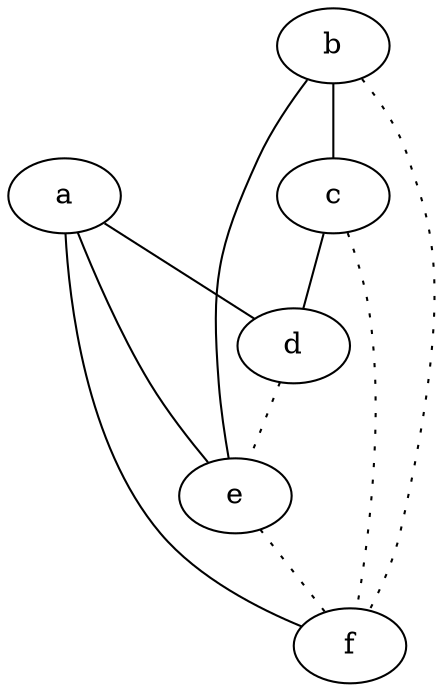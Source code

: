 graph {
a -- d;
a -- e;
a -- f;
b -- c;
b -- e;
b -- f [style=dotted];
c -- d;
c -- f [style=dotted];
d -- e [style=dotted];
e -- f [style=dotted];
}
